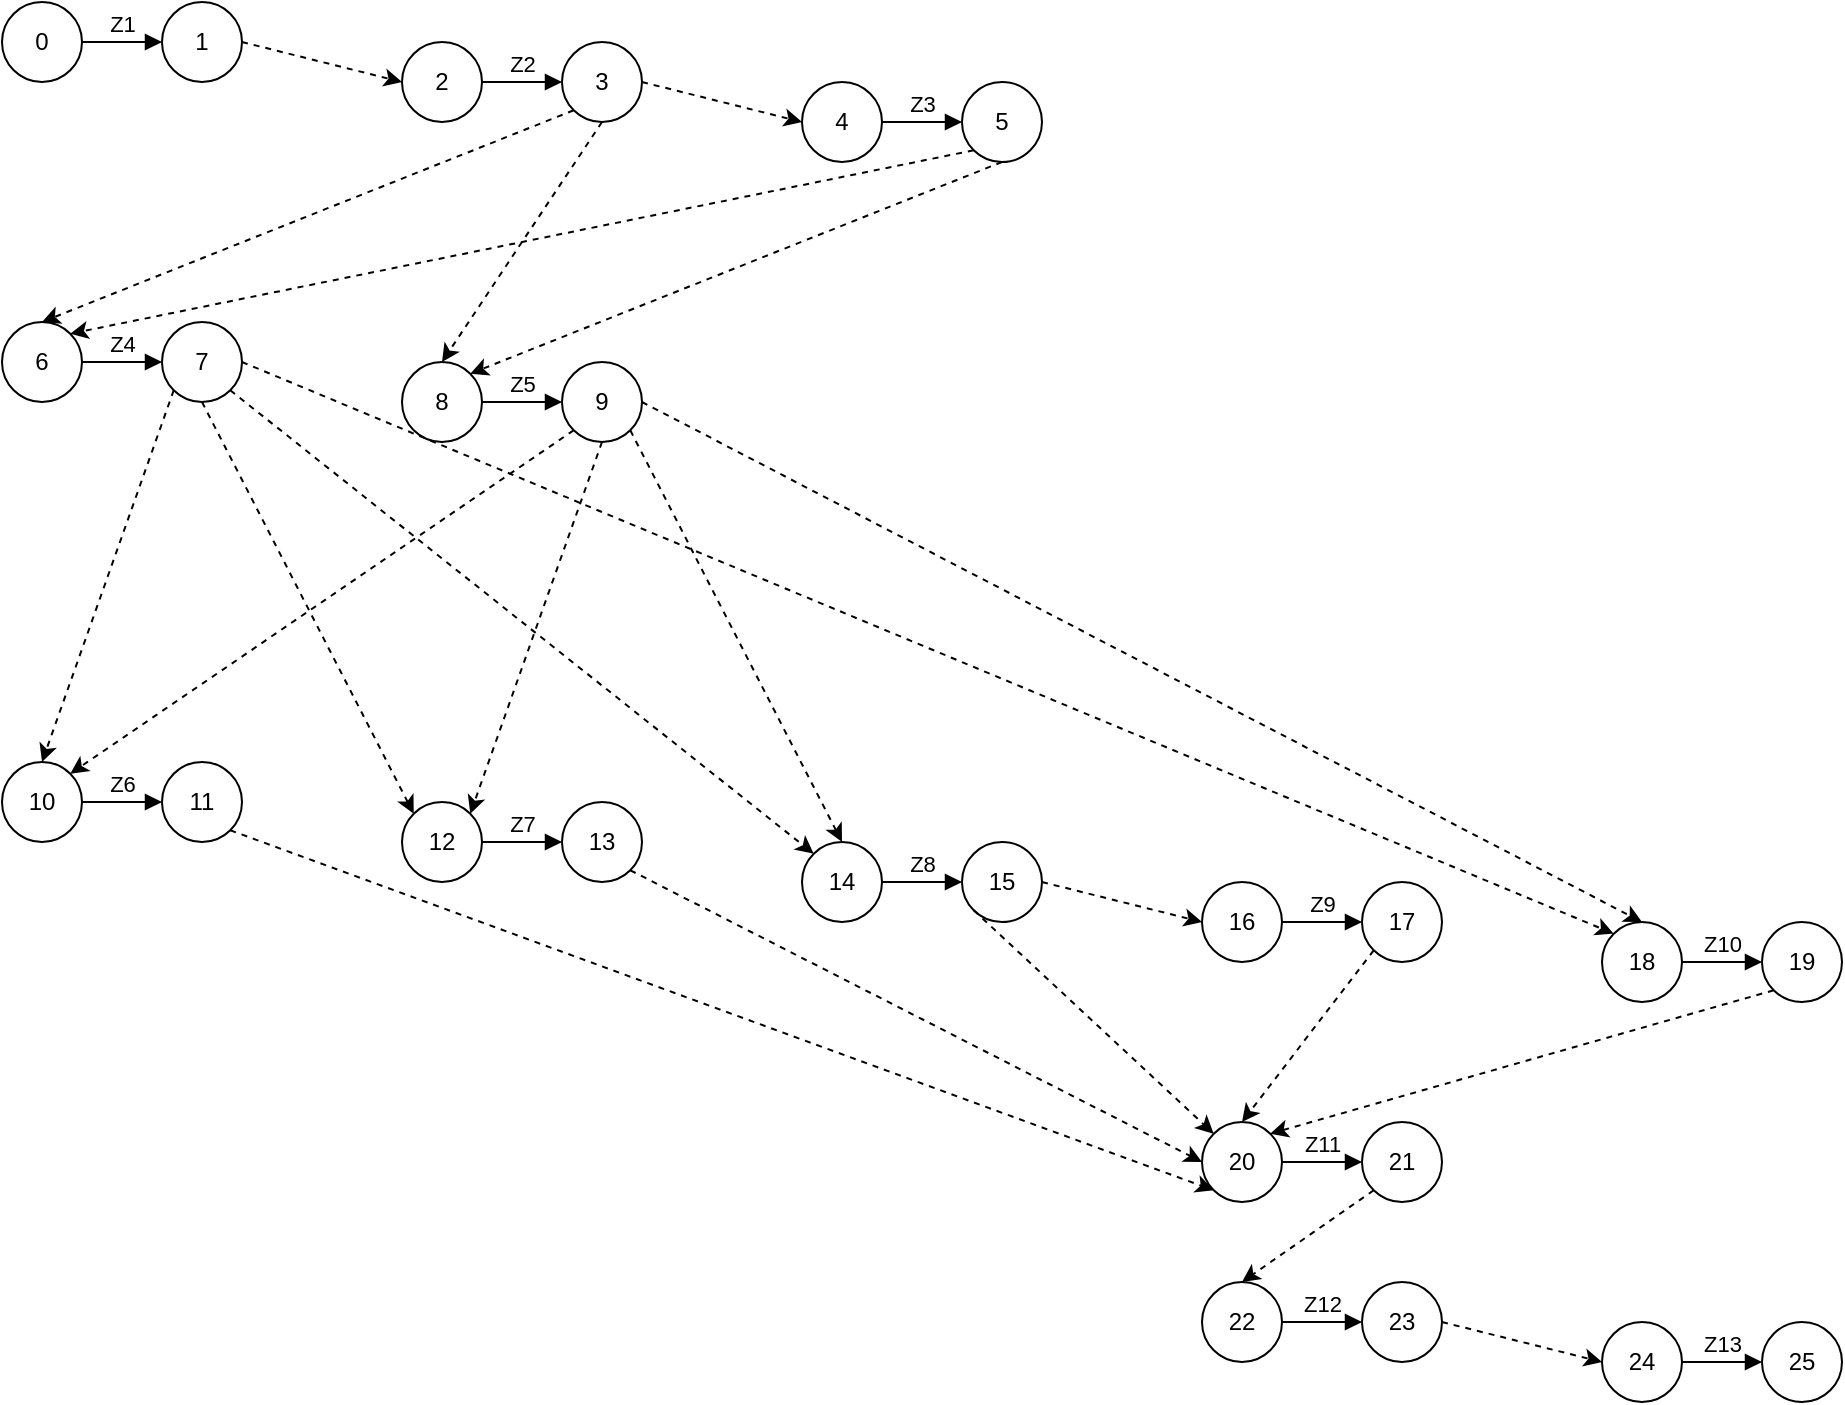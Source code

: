 <mxfile version="24.4.4" type="device">
  <diagram name="Page-1" id="rV0CCG-J_6iLQ6VFgbC1">
    <mxGraphModel dx="1400" dy="759" grid="1" gridSize="10" guides="1" tooltips="1" connect="1" arrows="1" fold="1" page="1" pageScale="1" pageWidth="850" pageHeight="1100" math="0" shadow="0">
      <root>
        <mxCell id="0" />
        <mxCell id="1" parent="0" />
        <mxCell id="zoQhvg8xOiGkc53dGe1H-1" value="0" style="ellipse;whiteSpace=wrap;html=1;" vertex="1" parent="1">
          <mxGeometry width="40" height="40" as="geometry" />
        </mxCell>
        <mxCell id="zoQhvg8xOiGkc53dGe1H-2" value="1" style="ellipse;whiteSpace=wrap;html=1;" vertex="1" parent="1">
          <mxGeometry x="80" width="40" height="40" as="geometry" />
        </mxCell>
        <mxCell id="zoQhvg8xOiGkc53dGe1H-4" value="Z1" style="html=1;verticalAlign=bottom;endArrow=block;curved=0;rounded=0;exitX=1;exitY=0.5;exitDx=0;exitDy=0;entryX=0;entryY=0.5;entryDx=0;entryDy=0;" edge="1" parent="1" source="zoQhvg8xOiGkc53dGe1H-1" target="zoQhvg8xOiGkc53dGe1H-2">
          <mxGeometry width="80" relative="1" as="geometry">
            <mxPoint x="60" y="180" as="sourcePoint" />
            <mxPoint x="140" y="180" as="targetPoint" />
          </mxGeometry>
        </mxCell>
        <mxCell id="zoQhvg8xOiGkc53dGe1H-5" value="2" style="ellipse;whiteSpace=wrap;html=1;" vertex="1" parent="1">
          <mxGeometry x="200" y="20" width="40" height="40" as="geometry" />
        </mxCell>
        <mxCell id="zoQhvg8xOiGkc53dGe1H-6" value="3" style="ellipse;whiteSpace=wrap;html=1;" vertex="1" parent="1">
          <mxGeometry x="280" y="20" width="40" height="40" as="geometry" />
        </mxCell>
        <mxCell id="zoQhvg8xOiGkc53dGe1H-7" value="Z2" style="html=1;verticalAlign=bottom;endArrow=block;curved=0;rounded=0;exitX=1;exitY=0.5;exitDx=0;exitDy=0;entryX=0;entryY=0.5;entryDx=0;entryDy=0;" edge="1" parent="1" source="zoQhvg8xOiGkc53dGe1H-5" target="zoQhvg8xOiGkc53dGe1H-6">
          <mxGeometry width="80" relative="1" as="geometry">
            <mxPoint x="260" y="200" as="sourcePoint" />
            <mxPoint x="340" y="200" as="targetPoint" />
          </mxGeometry>
        </mxCell>
        <mxCell id="zoQhvg8xOiGkc53dGe1H-8" value="4" style="ellipse;whiteSpace=wrap;html=1;" vertex="1" parent="1">
          <mxGeometry x="400" y="40" width="40" height="40" as="geometry" />
        </mxCell>
        <mxCell id="zoQhvg8xOiGkc53dGe1H-9" value="5" style="ellipse;whiteSpace=wrap;html=1;" vertex="1" parent="1">
          <mxGeometry x="480" y="40" width="40" height="40" as="geometry" />
        </mxCell>
        <mxCell id="zoQhvg8xOiGkc53dGe1H-10" value="Z3" style="html=1;verticalAlign=bottom;endArrow=block;curved=0;rounded=0;exitX=1;exitY=0.5;exitDx=0;exitDy=0;entryX=0;entryY=0.5;entryDx=0;entryDy=0;" edge="1" parent="1" source="zoQhvg8xOiGkc53dGe1H-8" target="zoQhvg8xOiGkc53dGe1H-9">
          <mxGeometry width="80" relative="1" as="geometry">
            <mxPoint x="460" y="220" as="sourcePoint" />
            <mxPoint x="540" y="220" as="targetPoint" />
          </mxGeometry>
        </mxCell>
        <mxCell id="zoQhvg8xOiGkc53dGe1H-11" value="6" style="ellipse;whiteSpace=wrap;html=1;" vertex="1" parent="1">
          <mxGeometry y="160" width="40" height="40" as="geometry" />
        </mxCell>
        <mxCell id="zoQhvg8xOiGkc53dGe1H-12" value="7" style="ellipse;whiteSpace=wrap;html=1;" vertex="1" parent="1">
          <mxGeometry x="80" y="160" width="40" height="40" as="geometry" />
        </mxCell>
        <mxCell id="zoQhvg8xOiGkc53dGe1H-13" value="Z4" style="html=1;verticalAlign=bottom;endArrow=block;curved=0;rounded=0;exitX=1;exitY=0.5;exitDx=0;exitDy=0;entryX=0;entryY=0.5;entryDx=0;entryDy=0;" edge="1" parent="1" source="zoQhvg8xOiGkc53dGe1H-11" target="zoQhvg8xOiGkc53dGe1H-12">
          <mxGeometry width="80" relative="1" as="geometry">
            <mxPoint x="60" y="340" as="sourcePoint" />
            <mxPoint x="140" y="340" as="targetPoint" />
          </mxGeometry>
        </mxCell>
        <mxCell id="zoQhvg8xOiGkc53dGe1H-14" value="8" style="ellipse;whiteSpace=wrap;html=1;" vertex="1" parent="1">
          <mxGeometry x="200" y="180" width="40" height="40" as="geometry" />
        </mxCell>
        <mxCell id="zoQhvg8xOiGkc53dGe1H-15" value="9" style="ellipse;whiteSpace=wrap;html=1;" vertex="1" parent="1">
          <mxGeometry x="280" y="180" width="40" height="40" as="geometry" />
        </mxCell>
        <mxCell id="zoQhvg8xOiGkc53dGe1H-16" value="Z5" style="html=1;verticalAlign=bottom;endArrow=block;curved=0;rounded=0;exitX=1;exitY=0.5;exitDx=0;exitDy=0;entryX=0;entryY=0.5;entryDx=0;entryDy=0;" edge="1" parent="1" source="zoQhvg8xOiGkc53dGe1H-14" target="zoQhvg8xOiGkc53dGe1H-15">
          <mxGeometry width="80" relative="1" as="geometry">
            <mxPoint x="260" y="360" as="sourcePoint" />
            <mxPoint x="340" y="360" as="targetPoint" />
            <mxPoint as="offset" />
          </mxGeometry>
        </mxCell>
        <mxCell id="zoQhvg8xOiGkc53dGe1H-17" value="10" style="ellipse;whiteSpace=wrap;html=1;" vertex="1" parent="1">
          <mxGeometry y="380" width="40" height="40" as="geometry" />
        </mxCell>
        <mxCell id="zoQhvg8xOiGkc53dGe1H-18" value="11" style="ellipse;whiteSpace=wrap;html=1;" vertex="1" parent="1">
          <mxGeometry x="80" y="380" width="40" height="40" as="geometry" />
        </mxCell>
        <mxCell id="zoQhvg8xOiGkc53dGe1H-19" value="Z6" style="html=1;verticalAlign=bottom;endArrow=block;curved=0;rounded=0;exitX=1;exitY=0.5;exitDx=0;exitDy=0;entryX=0;entryY=0.5;entryDx=0;entryDy=0;" edge="1" parent="1" source="zoQhvg8xOiGkc53dGe1H-17" target="zoQhvg8xOiGkc53dGe1H-18">
          <mxGeometry width="80" relative="1" as="geometry">
            <mxPoint x="60" y="560" as="sourcePoint" />
            <mxPoint x="140" y="560" as="targetPoint" />
          </mxGeometry>
        </mxCell>
        <mxCell id="zoQhvg8xOiGkc53dGe1H-20" value="12" style="ellipse;whiteSpace=wrap;html=1;" vertex="1" parent="1">
          <mxGeometry x="200" y="400" width="40" height="40" as="geometry" />
        </mxCell>
        <mxCell id="zoQhvg8xOiGkc53dGe1H-21" value="13" style="ellipse;whiteSpace=wrap;html=1;" vertex="1" parent="1">
          <mxGeometry x="280" y="400" width="40" height="40" as="geometry" />
        </mxCell>
        <mxCell id="zoQhvg8xOiGkc53dGe1H-22" value="Z7" style="html=1;verticalAlign=bottom;endArrow=block;curved=0;rounded=0;exitX=1;exitY=0.5;exitDx=0;exitDy=0;entryX=0;entryY=0.5;entryDx=0;entryDy=0;" edge="1" parent="1" source="zoQhvg8xOiGkc53dGe1H-20" target="zoQhvg8xOiGkc53dGe1H-21">
          <mxGeometry width="80" relative="1" as="geometry">
            <mxPoint x="260" y="580" as="sourcePoint" />
            <mxPoint x="340" y="580" as="targetPoint" />
          </mxGeometry>
        </mxCell>
        <mxCell id="zoQhvg8xOiGkc53dGe1H-23" value="14" style="ellipse;whiteSpace=wrap;html=1;" vertex="1" parent="1">
          <mxGeometry x="400" y="420" width="40" height="40" as="geometry" />
        </mxCell>
        <mxCell id="zoQhvg8xOiGkc53dGe1H-24" value="15" style="ellipse;whiteSpace=wrap;html=1;" vertex="1" parent="1">
          <mxGeometry x="480" y="420" width="40" height="40" as="geometry" />
        </mxCell>
        <mxCell id="zoQhvg8xOiGkc53dGe1H-25" value="Z8" style="html=1;verticalAlign=bottom;endArrow=block;curved=0;rounded=0;exitX=1;exitY=0.5;exitDx=0;exitDy=0;entryX=0;entryY=0.5;entryDx=0;entryDy=0;" edge="1" parent="1" source="zoQhvg8xOiGkc53dGe1H-23" target="zoQhvg8xOiGkc53dGe1H-24">
          <mxGeometry width="80" relative="1" as="geometry">
            <mxPoint x="460" y="600" as="sourcePoint" />
            <mxPoint x="540" y="600" as="targetPoint" />
          </mxGeometry>
        </mxCell>
        <mxCell id="zoQhvg8xOiGkc53dGe1H-26" value="16" style="ellipse;whiteSpace=wrap;html=1;" vertex="1" parent="1">
          <mxGeometry x="600" y="440" width="40" height="40" as="geometry" />
        </mxCell>
        <mxCell id="zoQhvg8xOiGkc53dGe1H-27" value="17" style="ellipse;whiteSpace=wrap;html=1;" vertex="1" parent="1">
          <mxGeometry x="680" y="440" width="40" height="40" as="geometry" />
        </mxCell>
        <mxCell id="zoQhvg8xOiGkc53dGe1H-28" value="Z9" style="html=1;verticalAlign=bottom;endArrow=block;curved=0;rounded=0;exitX=1;exitY=0.5;exitDx=0;exitDy=0;entryX=0;entryY=0.5;entryDx=0;entryDy=0;" edge="1" parent="1" source="zoQhvg8xOiGkc53dGe1H-26" target="zoQhvg8xOiGkc53dGe1H-27">
          <mxGeometry width="80" relative="1" as="geometry">
            <mxPoint x="660" y="620" as="sourcePoint" />
            <mxPoint x="740" y="620" as="targetPoint" />
          </mxGeometry>
        </mxCell>
        <mxCell id="zoQhvg8xOiGkc53dGe1H-29" value="18" style="ellipse;whiteSpace=wrap;html=1;" vertex="1" parent="1">
          <mxGeometry x="800" y="460" width="40" height="40" as="geometry" />
        </mxCell>
        <mxCell id="zoQhvg8xOiGkc53dGe1H-30" value="19" style="ellipse;whiteSpace=wrap;html=1;" vertex="1" parent="1">
          <mxGeometry x="880" y="460" width="40" height="40" as="geometry" />
        </mxCell>
        <mxCell id="zoQhvg8xOiGkc53dGe1H-31" value="Z10" style="html=1;verticalAlign=bottom;endArrow=block;curved=0;rounded=0;exitX=1;exitY=0.5;exitDx=0;exitDy=0;entryX=0;entryY=0.5;entryDx=0;entryDy=0;" edge="1" parent="1" source="zoQhvg8xOiGkc53dGe1H-29" target="zoQhvg8xOiGkc53dGe1H-30">
          <mxGeometry width="80" relative="1" as="geometry">
            <mxPoint x="860" y="640" as="sourcePoint" />
            <mxPoint x="940" y="640" as="targetPoint" />
          </mxGeometry>
        </mxCell>
        <mxCell id="zoQhvg8xOiGkc53dGe1H-32" value="20" style="ellipse;whiteSpace=wrap;html=1;" vertex="1" parent="1">
          <mxGeometry x="600" y="560" width="40" height="40" as="geometry" />
        </mxCell>
        <mxCell id="zoQhvg8xOiGkc53dGe1H-33" value="21" style="ellipse;whiteSpace=wrap;html=1;" vertex="1" parent="1">
          <mxGeometry x="680" y="560" width="40" height="40" as="geometry" />
        </mxCell>
        <mxCell id="zoQhvg8xOiGkc53dGe1H-34" value="Z11" style="html=1;verticalAlign=bottom;endArrow=block;curved=0;rounded=0;exitX=1;exitY=0.5;exitDx=0;exitDy=0;entryX=0;entryY=0.5;entryDx=0;entryDy=0;" edge="1" parent="1" source="zoQhvg8xOiGkc53dGe1H-32" target="zoQhvg8xOiGkc53dGe1H-33">
          <mxGeometry width="80" relative="1" as="geometry">
            <mxPoint x="660" y="740" as="sourcePoint" />
            <mxPoint x="740" y="740" as="targetPoint" />
          </mxGeometry>
        </mxCell>
        <mxCell id="zoQhvg8xOiGkc53dGe1H-35" value="22" style="ellipse;whiteSpace=wrap;html=1;" vertex="1" parent="1">
          <mxGeometry x="600" y="640" width="40" height="40" as="geometry" />
        </mxCell>
        <mxCell id="zoQhvg8xOiGkc53dGe1H-36" value="23" style="ellipse;whiteSpace=wrap;html=1;" vertex="1" parent="1">
          <mxGeometry x="680" y="640" width="40" height="40" as="geometry" />
        </mxCell>
        <mxCell id="zoQhvg8xOiGkc53dGe1H-37" value="Z12" style="html=1;verticalAlign=bottom;endArrow=block;curved=0;rounded=0;exitX=1;exitY=0.5;exitDx=0;exitDy=0;entryX=0;entryY=0.5;entryDx=0;entryDy=0;" edge="1" parent="1" source="zoQhvg8xOiGkc53dGe1H-35" target="zoQhvg8xOiGkc53dGe1H-36">
          <mxGeometry width="80" relative="1" as="geometry">
            <mxPoint x="660" y="820" as="sourcePoint" />
            <mxPoint x="740" y="820" as="targetPoint" />
          </mxGeometry>
        </mxCell>
        <mxCell id="zoQhvg8xOiGkc53dGe1H-38" value="24" style="ellipse;whiteSpace=wrap;html=1;" vertex="1" parent="1">
          <mxGeometry x="800" y="660" width="40" height="40" as="geometry" />
        </mxCell>
        <mxCell id="zoQhvg8xOiGkc53dGe1H-39" value="25" style="ellipse;whiteSpace=wrap;html=1;" vertex="1" parent="1">
          <mxGeometry x="880" y="660" width="40" height="40" as="geometry" />
        </mxCell>
        <mxCell id="zoQhvg8xOiGkc53dGe1H-40" value="Z13" style="html=1;verticalAlign=bottom;endArrow=block;curved=0;rounded=0;exitX=1;exitY=0.5;exitDx=0;exitDy=0;entryX=0;entryY=0.5;entryDx=0;entryDy=0;" edge="1" parent="1" source="zoQhvg8xOiGkc53dGe1H-38" target="zoQhvg8xOiGkc53dGe1H-39">
          <mxGeometry width="80" relative="1" as="geometry">
            <mxPoint x="860" y="840" as="sourcePoint" />
            <mxPoint x="940" y="840" as="targetPoint" />
          </mxGeometry>
        </mxCell>
        <mxCell id="zoQhvg8xOiGkc53dGe1H-41" value="" style="endArrow=classic;html=1;rounded=0;dashed=1;exitX=1;exitY=0.5;exitDx=0;exitDy=0;entryX=0;entryY=0.5;entryDx=0;entryDy=0;" edge="1" parent="1" source="zoQhvg8xOiGkc53dGe1H-2" target="zoQhvg8xOiGkc53dGe1H-5">
          <mxGeometry width="50" height="50" relative="1" as="geometry">
            <mxPoint x="50" y="230" as="sourcePoint" />
            <mxPoint x="100" y="180" as="targetPoint" />
          </mxGeometry>
        </mxCell>
        <mxCell id="zoQhvg8xOiGkc53dGe1H-45" value="" style="endArrow=classic;html=1;rounded=0;dashed=1;exitX=1;exitY=0.5;exitDx=0;exitDy=0;entryX=0;entryY=0.5;entryDx=0;entryDy=0;" edge="1" parent="1" source="zoQhvg8xOiGkc53dGe1H-6" target="zoQhvg8xOiGkc53dGe1H-8">
          <mxGeometry width="50" height="50" relative="1" as="geometry">
            <mxPoint x="130" y="30" as="sourcePoint" />
            <mxPoint x="210" y="30" as="targetPoint" />
          </mxGeometry>
        </mxCell>
        <mxCell id="zoQhvg8xOiGkc53dGe1H-50" value="" style="endArrow=classic;html=1;rounded=0;dashed=1;exitX=0;exitY=1;exitDx=0;exitDy=0;entryX=0.5;entryY=0;entryDx=0;entryDy=0;" edge="1" parent="1" source="zoQhvg8xOiGkc53dGe1H-6" target="zoQhvg8xOiGkc53dGe1H-11">
          <mxGeometry width="50" height="50" relative="1" as="geometry">
            <mxPoint x="180" y="120" as="sourcePoint" />
            <mxPoint x="260" y="120" as="targetPoint" />
          </mxGeometry>
        </mxCell>
        <mxCell id="zoQhvg8xOiGkc53dGe1H-51" value="" style="endArrow=classic;html=1;rounded=0;dashed=1;exitX=0;exitY=1;exitDx=0;exitDy=0;entryX=1;entryY=0;entryDx=0;entryDy=0;" edge="1" parent="1" source="zoQhvg8xOiGkc53dGe1H-9" target="zoQhvg8xOiGkc53dGe1H-11">
          <mxGeometry width="50" height="50" relative="1" as="geometry">
            <mxPoint x="190" y="130" as="sourcePoint" />
            <mxPoint x="270" y="130" as="targetPoint" />
          </mxGeometry>
        </mxCell>
        <mxCell id="zoQhvg8xOiGkc53dGe1H-52" value="" style="endArrow=classic;html=1;rounded=0;dashed=1;exitX=0.5;exitY=1;exitDx=0;exitDy=0;entryX=0.5;entryY=0;entryDx=0;entryDy=0;" edge="1" parent="1" source="zoQhvg8xOiGkc53dGe1H-6" target="zoQhvg8xOiGkc53dGe1H-14">
          <mxGeometry width="50" height="50" relative="1" as="geometry">
            <mxPoint x="200" y="140" as="sourcePoint" />
            <mxPoint x="280" y="140" as="targetPoint" />
          </mxGeometry>
        </mxCell>
        <mxCell id="zoQhvg8xOiGkc53dGe1H-53" value="" style="endArrow=classic;html=1;rounded=0;dashed=1;exitX=0.5;exitY=1;exitDx=0;exitDy=0;entryX=1;entryY=0;entryDx=0;entryDy=0;" edge="1" parent="1" source="zoQhvg8xOiGkc53dGe1H-9" target="zoQhvg8xOiGkc53dGe1H-14">
          <mxGeometry width="50" height="50" relative="1" as="geometry">
            <mxPoint x="210" y="150" as="sourcePoint" />
            <mxPoint x="290" y="150" as="targetPoint" />
          </mxGeometry>
        </mxCell>
        <mxCell id="zoQhvg8xOiGkc53dGe1H-54" value="" style="endArrow=classic;html=1;rounded=0;dashed=1;exitX=0;exitY=1;exitDx=0;exitDy=0;entryX=0.5;entryY=0;entryDx=0;entryDy=0;" edge="1" parent="1" source="zoQhvg8xOiGkc53dGe1H-12" target="zoQhvg8xOiGkc53dGe1H-17">
          <mxGeometry width="50" height="50" relative="1" as="geometry">
            <mxPoint x="220" y="160" as="sourcePoint" />
            <mxPoint x="300" y="160" as="targetPoint" />
          </mxGeometry>
        </mxCell>
        <mxCell id="zoQhvg8xOiGkc53dGe1H-55" value="" style="endArrow=classic;html=1;rounded=0;dashed=1;exitX=0;exitY=1;exitDx=0;exitDy=0;entryX=1;entryY=0;entryDx=0;entryDy=0;" edge="1" parent="1" source="zoQhvg8xOiGkc53dGe1H-15" target="zoQhvg8xOiGkc53dGe1H-17">
          <mxGeometry width="50" height="50" relative="1" as="geometry">
            <mxPoint x="230" y="170" as="sourcePoint" />
            <mxPoint x="310" y="170" as="targetPoint" />
          </mxGeometry>
        </mxCell>
        <mxCell id="zoQhvg8xOiGkc53dGe1H-56" value="" style="endArrow=classic;html=1;rounded=0;dashed=1;exitX=0.5;exitY=1;exitDx=0;exitDy=0;entryX=0;entryY=0;entryDx=0;entryDy=0;" edge="1" parent="1" source="zoQhvg8xOiGkc53dGe1H-12" target="zoQhvg8xOiGkc53dGe1H-20">
          <mxGeometry width="50" height="50" relative="1" as="geometry">
            <mxPoint x="240" y="180" as="sourcePoint" />
            <mxPoint x="320" y="180" as="targetPoint" />
          </mxGeometry>
        </mxCell>
        <mxCell id="zoQhvg8xOiGkc53dGe1H-57" value="" style="endArrow=classic;html=1;rounded=0;dashed=1;exitX=0.5;exitY=1;exitDx=0;exitDy=0;entryX=1;entryY=0;entryDx=0;entryDy=0;" edge="1" parent="1" source="zoQhvg8xOiGkc53dGe1H-15" target="zoQhvg8xOiGkc53dGe1H-20">
          <mxGeometry width="50" height="50" relative="1" as="geometry">
            <mxPoint x="250" y="190" as="sourcePoint" />
            <mxPoint x="330" y="190" as="targetPoint" />
          </mxGeometry>
        </mxCell>
        <mxCell id="zoQhvg8xOiGkc53dGe1H-58" value="" style="endArrow=classic;html=1;rounded=0;dashed=1;exitX=1;exitY=1;exitDx=0;exitDy=0;entryX=0;entryY=0;entryDx=0;entryDy=0;" edge="1" parent="1" source="zoQhvg8xOiGkc53dGe1H-12" target="zoQhvg8xOiGkc53dGe1H-23">
          <mxGeometry width="50" height="50" relative="1" as="geometry">
            <mxPoint x="260" y="200" as="sourcePoint" />
            <mxPoint x="340" y="200" as="targetPoint" />
          </mxGeometry>
        </mxCell>
        <mxCell id="zoQhvg8xOiGkc53dGe1H-59" value="" style="endArrow=classic;html=1;rounded=0;dashed=1;exitX=1;exitY=1;exitDx=0;exitDy=0;entryX=0.5;entryY=0;entryDx=0;entryDy=0;" edge="1" parent="1" source="zoQhvg8xOiGkc53dGe1H-15" target="zoQhvg8xOiGkc53dGe1H-23">
          <mxGeometry width="50" height="50" relative="1" as="geometry">
            <mxPoint x="270" y="210" as="sourcePoint" />
            <mxPoint x="350" y="210" as="targetPoint" />
          </mxGeometry>
        </mxCell>
        <mxCell id="zoQhvg8xOiGkc53dGe1H-60" value="" style="endArrow=classic;html=1;rounded=0;dashed=1;exitX=1;exitY=0.5;exitDx=0;exitDy=0;entryX=0;entryY=0;entryDx=0;entryDy=0;" edge="1" parent="1" source="zoQhvg8xOiGkc53dGe1H-12" target="zoQhvg8xOiGkc53dGe1H-29">
          <mxGeometry width="50" height="50" relative="1" as="geometry">
            <mxPoint x="280" y="220" as="sourcePoint" />
            <mxPoint x="710" y="320" as="targetPoint" />
          </mxGeometry>
        </mxCell>
        <mxCell id="zoQhvg8xOiGkc53dGe1H-61" value="" style="endArrow=classic;html=1;rounded=0;dashed=1;exitX=1;exitY=0.5;exitDx=0;exitDy=0;entryX=0.5;entryY=0;entryDx=0;entryDy=0;" edge="1" parent="1" source="zoQhvg8xOiGkc53dGe1H-15" target="zoQhvg8xOiGkc53dGe1H-29">
          <mxGeometry width="50" height="50" relative="1" as="geometry">
            <mxPoint x="290" y="230" as="sourcePoint" />
            <mxPoint x="370" y="230" as="targetPoint" />
          </mxGeometry>
        </mxCell>
        <mxCell id="zoQhvg8xOiGkc53dGe1H-62" value="" style="endArrow=classic;html=1;rounded=0;dashed=1;exitX=1;exitY=0.5;exitDx=0;exitDy=0;entryX=0;entryY=0.5;entryDx=0;entryDy=0;" edge="1" parent="1" source="zoQhvg8xOiGkc53dGe1H-24" target="zoQhvg8xOiGkc53dGe1H-26">
          <mxGeometry width="50" height="50" relative="1" as="geometry">
            <mxPoint x="300" y="240" as="sourcePoint" />
            <mxPoint x="380" y="240" as="targetPoint" />
          </mxGeometry>
        </mxCell>
        <mxCell id="zoQhvg8xOiGkc53dGe1H-63" value="" style="endArrow=classic;html=1;rounded=0;dashed=1;exitX=1;exitY=1;exitDx=0;exitDy=0;entryX=0;entryY=1;entryDx=0;entryDy=0;" edge="1" parent="1" source="zoQhvg8xOiGkc53dGe1H-18" target="zoQhvg8xOiGkc53dGe1H-32">
          <mxGeometry width="50" height="50" relative="1" as="geometry">
            <mxPoint x="310" y="250" as="sourcePoint" />
            <mxPoint x="390" y="250" as="targetPoint" />
          </mxGeometry>
        </mxCell>
        <mxCell id="zoQhvg8xOiGkc53dGe1H-64" value="" style="endArrow=classic;html=1;rounded=0;dashed=1;exitX=1;exitY=1;exitDx=0;exitDy=0;entryX=0;entryY=0.5;entryDx=0;entryDy=0;" edge="1" parent="1" source="zoQhvg8xOiGkc53dGe1H-21" target="zoQhvg8xOiGkc53dGe1H-32">
          <mxGeometry width="50" height="50" relative="1" as="geometry">
            <mxPoint x="320" y="260" as="sourcePoint" />
            <mxPoint x="400" y="260" as="targetPoint" />
          </mxGeometry>
        </mxCell>
        <mxCell id="zoQhvg8xOiGkc53dGe1H-65" value="" style="endArrow=classic;html=1;rounded=0;dashed=1;exitX=0;exitY=1;exitDx=0;exitDy=0;entryX=0;entryY=0;entryDx=0;entryDy=0;" edge="1" parent="1" source="zoQhvg8xOiGkc53dGe1H-24" target="zoQhvg8xOiGkc53dGe1H-32">
          <mxGeometry width="50" height="50" relative="1" as="geometry">
            <mxPoint x="330" y="270" as="sourcePoint" />
            <mxPoint x="410" y="270" as="targetPoint" />
          </mxGeometry>
        </mxCell>
        <mxCell id="zoQhvg8xOiGkc53dGe1H-67" value="" style="endArrow=classic;html=1;rounded=0;dashed=1;exitX=0;exitY=1;exitDx=0;exitDy=0;entryX=0.5;entryY=0;entryDx=0;entryDy=0;" edge="1" parent="1" source="zoQhvg8xOiGkc53dGe1H-27" target="zoQhvg8xOiGkc53dGe1H-32">
          <mxGeometry width="50" height="50" relative="1" as="geometry">
            <mxPoint x="340" y="280" as="sourcePoint" />
            <mxPoint x="420" y="280" as="targetPoint" />
          </mxGeometry>
        </mxCell>
        <mxCell id="zoQhvg8xOiGkc53dGe1H-68" value="" style="endArrow=classic;html=1;rounded=0;dashed=1;exitX=0;exitY=1;exitDx=0;exitDy=0;entryX=1;entryY=0;entryDx=0;entryDy=0;" edge="1" parent="1" source="zoQhvg8xOiGkc53dGe1H-30" target="zoQhvg8xOiGkc53dGe1H-32">
          <mxGeometry width="50" height="50" relative="1" as="geometry">
            <mxPoint x="350" y="290" as="sourcePoint" />
            <mxPoint x="430" y="290" as="targetPoint" />
          </mxGeometry>
        </mxCell>
        <mxCell id="zoQhvg8xOiGkc53dGe1H-69" value="" style="endArrow=classic;html=1;rounded=0;dashed=1;exitX=0;exitY=1;exitDx=0;exitDy=0;entryX=0.5;entryY=0;entryDx=0;entryDy=0;" edge="1" parent="1" source="zoQhvg8xOiGkc53dGe1H-33" target="zoQhvg8xOiGkc53dGe1H-35">
          <mxGeometry width="50" height="50" relative="1" as="geometry">
            <mxPoint x="400" y="300" as="sourcePoint" />
            <mxPoint x="480" y="300" as="targetPoint" />
          </mxGeometry>
        </mxCell>
        <mxCell id="zoQhvg8xOiGkc53dGe1H-70" value="" style="endArrow=classic;html=1;rounded=0;dashed=1;exitX=1;exitY=0.5;exitDx=0;exitDy=0;entryX=0;entryY=0.5;entryDx=0;entryDy=0;" edge="1" parent="1" source="zoQhvg8xOiGkc53dGe1H-36" target="zoQhvg8xOiGkc53dGe1H-38">
          <mxGeometry width="50" height="50" relative="1" as="geometry">
            <mxPoint x="410" y="310" as="sourcePoint" />
            <mxPoint x="490" y="310" as="targetPoint" />
          </mxGeometry>
        </mxCell>
      </root>
    </mxGraphModel>
  </diagram>
</mxfile>
